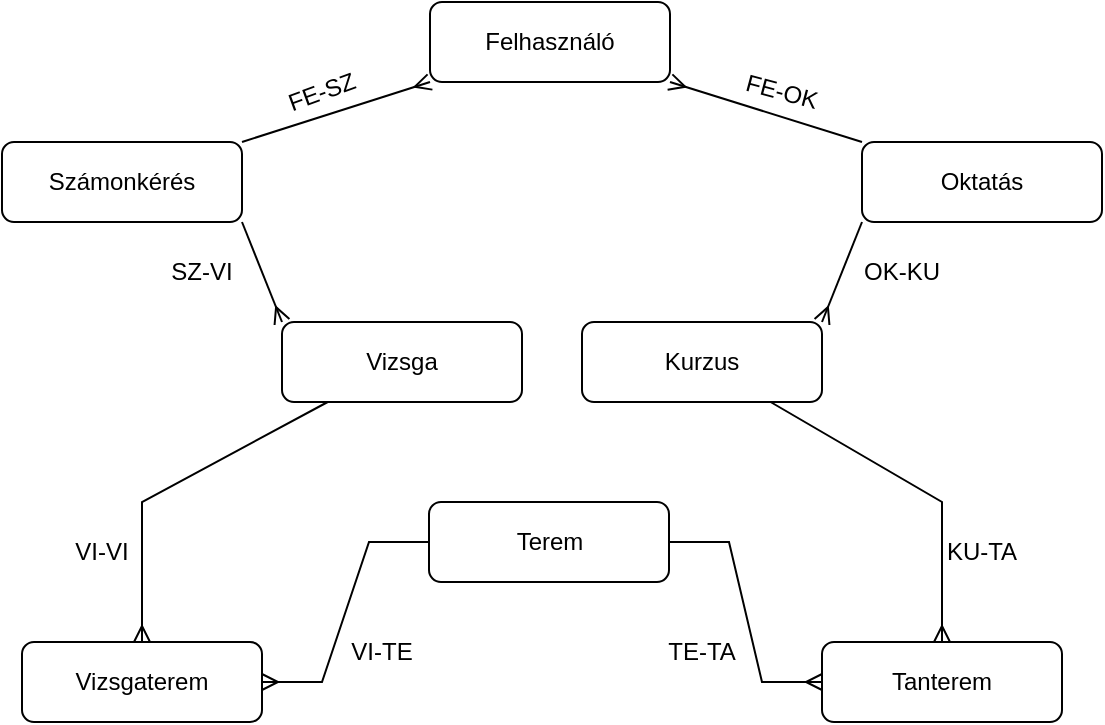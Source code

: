 <mxfile version="24.2.5" type="device">
  <diagram name="1 oldal" id="ytOArCDgZSQxLObLL5pK">
    <mxGraphModel dx="1050" dy="530" grid="1" gridSize="10" guides="1" tooltips="1" connect="1" arrows="1" fold="1" page="1" pageScale="1" pageWidth="827" pageHeight="1169" math="0" shadow="0">
      <root>
        <mxCell id="0" />
        <mxCell id="1" parent="0" />
        <mxCell id="eeCppcq6T9XGfD-gnMKO-2" value="Kurzus" style="rounded=1;whiteSpace=wrap;html=1;" parent="1" vertex="1">
          <mxGeometry x="430" y="270" width="120" height="40" as="geometry" />
        </mxCell>
        <mxCell id="eeCppcq6T9XGfD-gnMKO-3" value="Terem" style="rounded=1;whiteSpace=wrap;html=1;" parent="1" vertex="1">
          <mxGeometry x="353.5" y="360" width="120" height="40" as="geometry" />
        </mxCell>
        <mxCell id="eeCppcq6T9XGfD-gnMKO-4" value="Vizsga" style="rounded=1;whiteSpace=wrap;html=1;" parent="1" vertex="1">
          <mxGeometry x="280" y="270" width="120" height="40" as="geometry" />
        </mxCell>
        <mxCell id="eeCppcq6T9XGfD-gnMKO-5" value="Felhasználó" style="rounded=1;whiteSpace=wrap;html=1;" parent="1" vertex="1">
          <mxGeometry x="354" y="110" width="120" height="40" as="geometry" />
        </mxCell>
        <mxCell id="eeCppcq6T9XGfD-gnMKO-6" value="Vizsgaterem" style="rounded=1;whiteSpace=wrap;html=1;" parent="1" vertex="1">
          <mxGeometry x="150" y="430" width="120" height="40" as="geometry" />
        </mxCell>
        <mxCell id="eeCppcq6T9XGfD-gnMKO-7" value="Tanterem" style="rounded=1;whiteSpace=wrap;html=1;" parent="1" vertex="1">
          <mxGeometry x="550" y="430" width="120" height="40" as="geometry" />
        </mxCell>
        <mxCell id="eeCppcq6T9XGfD-gnMKO-8" value="Számonkérés" style="rounded=1;whiteSpace=wrap;html=1;" parent="1" vertex="1">
          <mxGeometry x="140" y="180" width="120" height="40" as="geometry" />
        </mxCell>
        <mxCell id="eeCppcq6T9XGfD-gnMKO-13" value="&lt;div&gt;Oktatás&lt;/div&gt;" style="rounded=1;whiteSpace=wrap;html=1;" parent="1" vertex="1">
          <mxGeometry x="570" y="180" width="120" height="40" as="geometry" />
        </mxCell>
        <mxCell id="eeCppcq6T9XGfD-gnMKO-34" value="" style="edgeStyle=entityRelationEdgeStyle;fontSize=12;html=1;endArrow=ERmany;rounded=0;" parent="1" source="eeCppcq6T9XGfD-gnMKO-3" target="eeCppcq6T9XGfD-gnMKO-7" edge="1">
          <mxGeometry width="100" height="100" relative="1" as="geometry">
            <mxPoint x="360" y="310" as="sourcePoint" />
            <mxPoint x="460" y="210" as="targetPoint" />
          </mxGeometry>
        </mxCell>
        <mxCell id="eeCppcq6T9XGfD-gnMKO-37" value="" style="edgeStyle=entityRelationEdgeStyle;fontSize=12;html=1;endArrow=ERmany;rounded=0;" parent="1" source="eeCppcq6T9XGfD-gnMKO-3" target="eeCppcq6T9XGfD-gnMKO-6" edge="1">
          <mxGeometry width="100" height="100" relative="1" as="geometry">
            <mxPoint x="484" y="460" as="sourcePoint" />
            <mxPoint x="324" y="480" as="targetPoint" />
          </mxGeometry>
        </mxCell>
        <mxCell id="eeCppcq6T9XGfD-gnMKO-39" value="" style="fontSize=12;html=1;endArrow=ERmany;rounded=0;" parent="1" source="eeCppcq6T9XGfD-gnMKO-4" target="eeCppcq6T9XGfD-gnMKO-6" edge="1">
          <mxGeometry width="100" height="100" relative="1" as="geometry">
            <mxPoint x="530" y="460" as="sourcePoint" />
            <mxPoint x="620" y="370" as="targetPoint" />
            <Array as="points">
              <mxPoint x="210" y="360" />
            </Array>
          </mxGeometry>
        </mxCell>
        <mxCell id="eeCppcq6T9XGfD-gnMKO-40" value="" style="fontSize=12;html=1;endArrow=ERmany;rounded=0;" parent="1" source="eeCppcq6T9XGfD-gnMKO-2" target="eeCppcq6T9XGfD-gnMKO-7" edge="1">
          <mxGeometry width="100" height="100" relative="1" as="geometry">
            <mxPoint x="540" y="360" as="sourcePoint" />
            <mxPoint x="510" y="430" as="targetPoint" />
            <Array as="points">
              <mxPoint x="610" y="360" />
            </Array>
          </mxGeometry>
        </mxCell>
        <mxCell id="eeCppcq6T9XGfD-gnMKO-64" value="FE-SZ" style="text;html=1;align=center;verticalAlign=middle;whiteSpace=wrap;rounded=0;rotation=-20;" parent="1" vertex="1">
          <mxGeometry x="270" y="140" width="60" height="30" as="geometry" />
        </mxCell>
        <mxCell id="eeCppcq6T9XGfD-gnMKO-65" value="FE-OK" style="text;html=1;align=center;verticalAlign=middle;whiteSpace=wrap;rounded=0;rotation=15;" parent="1" vertex="1">
          <mxGeometry x="500" y="140" width="60" height="30" as="geometry" />
        </mxCell>
        <mxCell id="eeCppcq6T9XGfD-gnMKO-71" value="OK-KU" style="text;html=1;align=center;verticalAlign=middle;whiteSpace=wrap;rounded=0;rotation=0;" parent="1" vertex="1">
          <mxGeometry x="560" y="230" width="60" height="30" as="geometry" />
        </mxCell>
        <mxCell id="eeCppcq6T9XGfD-gnMKO-73" value="&lt;div&gt;SZ-VI&lt;/div&gt;" style="text;html=1;align=center;verticalAlign=middle;whiteSpace=wrap;rounded=0;rotation=0;" parent="1" vertex="1">
          <mxGeometry x="210" y="230" width="60" height="30" as="geometry" />
        </mxCell>
        <mxCell id="eeCppcq6T9XGfD-gnMKO-75" value="KU-TA" style="text;html=1;align=center;verticalAlign=middle;whiteSpace=wrap;rounded=0;rotation=0;" parent="1" vertex="1">
          <mxGeometry x="600" y="370" width="60" height="30" as="geometry" />
        </mxCell>
        <mxCell id="eeCppcq6T9XGfD-gnMKO-76" value="VI-VI" style="text;html=1;align=center;verticalAlign=middle;whiteSpace=wrap;rounded=0;rotation=0;" parent="1" vertex="1">
          <mxGeometry x="160" y="370" width="60" height="30" as="geometry" />
        </mxCell>
        <mxCell id="eeCppcq6T9XGfD-gnMKO-77" value="TE-TA" style="text;html=1;align=center;verticalAlign=middle;whiteSpace=wrap;rounded=0;rotation=0;" parent="1" vertex="1">
          <mxGeometry x="460" y="420" width="60" height="30" as="geometry" />
        </mxCell>
        <mxCell id="eeCppcq6T9XGfD-gnMKO-78" value="VI-TE" style="text;html=1;align=center;verticalAlign=middle;whiteSpace=wrap;rounded=0;rotation=0;" parent="1" vertex="1">
          <mxGeometry x="300" y="420" width="60" height="30" as="geometry" />
        </mxCell>
        <mxCell id="MzAdrM5x4kMa00FNJOqt-2" value="" style="fontSize=12;html=1;endArrow=ERmany;rounded=0;entryX=1;entryY=1;entryDx=0;entryDy=0;exitX=0;exitY=0;exitDx=0;exitDy=0;" edge="1" parent="1" source="eeCppcq6T9XGfD-gnMKO-13" target="eeCppcq6T9XGfD-gnMKO-5">
          <mxGeometry width="100" height="100" relative="1" as="geometry">
            <mxPoint x="484" y="460" as="sourcePoint" />
            <mxPoint x="560" y="460" as="targetPoint" />
          </mxGeometry>
        </mxCell>
        <mxCell id="MzAdrM5x4kMa00FNJOqt-3" value="" style="fontSize=12;html=1;endArrow=ERmany;rounded=0;exitX=1;exitY=0;exitDx=0;exitDy=0;entryX=0;entryY=1;entryDx=0;entryDy=0;" edge="1" parent="1" source="eeCppcq6T9XGfD-gnMKO-8" target="eeCppcq6T9XGfD-gnMKO-5">
          <mxGeometry width="100" height="100" relative="1" as="geometry">
            <mxPoint x="484" y="460" as="sourcePoint" />
            <mxPoint x="560" y="460" as="targetPoint" />
          </mxGeometry>
        </mxCell>
        <mxCell id="MzAdrM5x4kMa00FNJOqt-4" value="" style="fontSize=12;html=1;endArrow=ERmany;rounded=0;exitX=0;exitY=1;exitDx=0;exitDy=0;entryX=1;entryY=0;entryDx=0;entryDy=0;" edge="1" parent="1" source="eeCppcq6T9XGfD-gnMKO-13" target="eeCppcq6T9XGfD-gnMKO-2">
          <mxGeometry width="100" height="100" relative="1" as="geometry">
            <mxPoint x="494" y="470" as="sourcePoint" />
            <mxPoint x="470" y="290" as="targetPoint" />
          </mxGeometry>
        </mxCell>
        <mxCell id="MzAdrM5x4kMa00FNJOqt-6" value="" style="fontSize=12;html=1;endArrow=ERmany;rounded=0;exitX=1;exitY=1;exitDx=0;exitDy=0;entryX=0;entryY=0;entryDx=0;entryDy=0;strokeColor=default;entryPerimeter=0;" edge="1" parent="1" source="eeCppcq6T9XGfD-gnMKO-8" target="eeCppcq6T9XGfD-gnMKO-4">
          <mxGeometry width="100" height="100" relative="1" as="geometry">
            <mxPoint x="504" y="480" as="sourcePoint" />
            <mxPoint x="310" y="338" as="targetPoint" />
          </mxGeometry>
        </mxCell>
      </root>
    </mxGraphModel>
  </diagram>
</mxfile>
